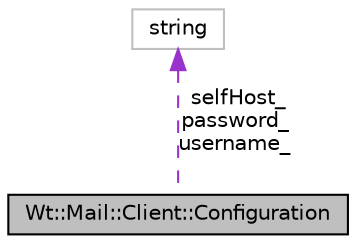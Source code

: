 digraph "Wt::Mail::Client::Configuration"
{
 // LATEX_PDF_SIZE
  edge [fontname="Helvetica",fontsize="10",labelfontname="Helvetica",labelfontsize="10"];
  node [fontname="Helvetica",fontsize="10",shape=record];
  Node1 [label="Wt::Mail::Client::Configuration",height=0.2,width=0.4,color="black", fillcolor="grey75", style="filled", fontcolor="black",tooltip=" "];
  Node2 -> Node1 [dir="back",color="darkorchid3",fontsize="10",style="dashed",label=" selfHost_\npassword_\nusername_" ];
  Node2 [label="string",height=0.2,width=0.4,color="grey75", fillcolor="white", style="filled",tooltip=" "];
}
